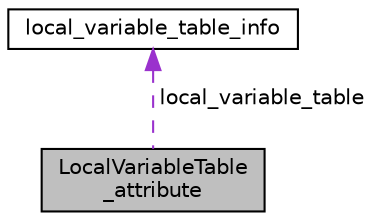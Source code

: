 digraph "LocalVariableTable_attribute"
{
 // LATEX_PDF_SIZE
  edge [fontname="Helvetica",fontsize="10",labelfontname="Helvetica",labelfontsize="10"];
  node [fontname="Helvetica",fontsize="10",shape=record];
  Node1 [label="LocalVariableTable\l_attribute",height=0.2,width=0.4,color="black", fillcolor="grey75", style="filled", fontcolor="black",tooltip=" "];
  Node2 -> Node1 [dir="back",color="darkorchid3",fontsize="10",style="dashed",label=" local_variable_table" ];
  Node2 [label="local_variable_table_info",height=0.2,width=0.4,color="black", fillcolor="white", style="filled",URL="$structlocal__variable__table__info.html",tooltip=" "];
}
